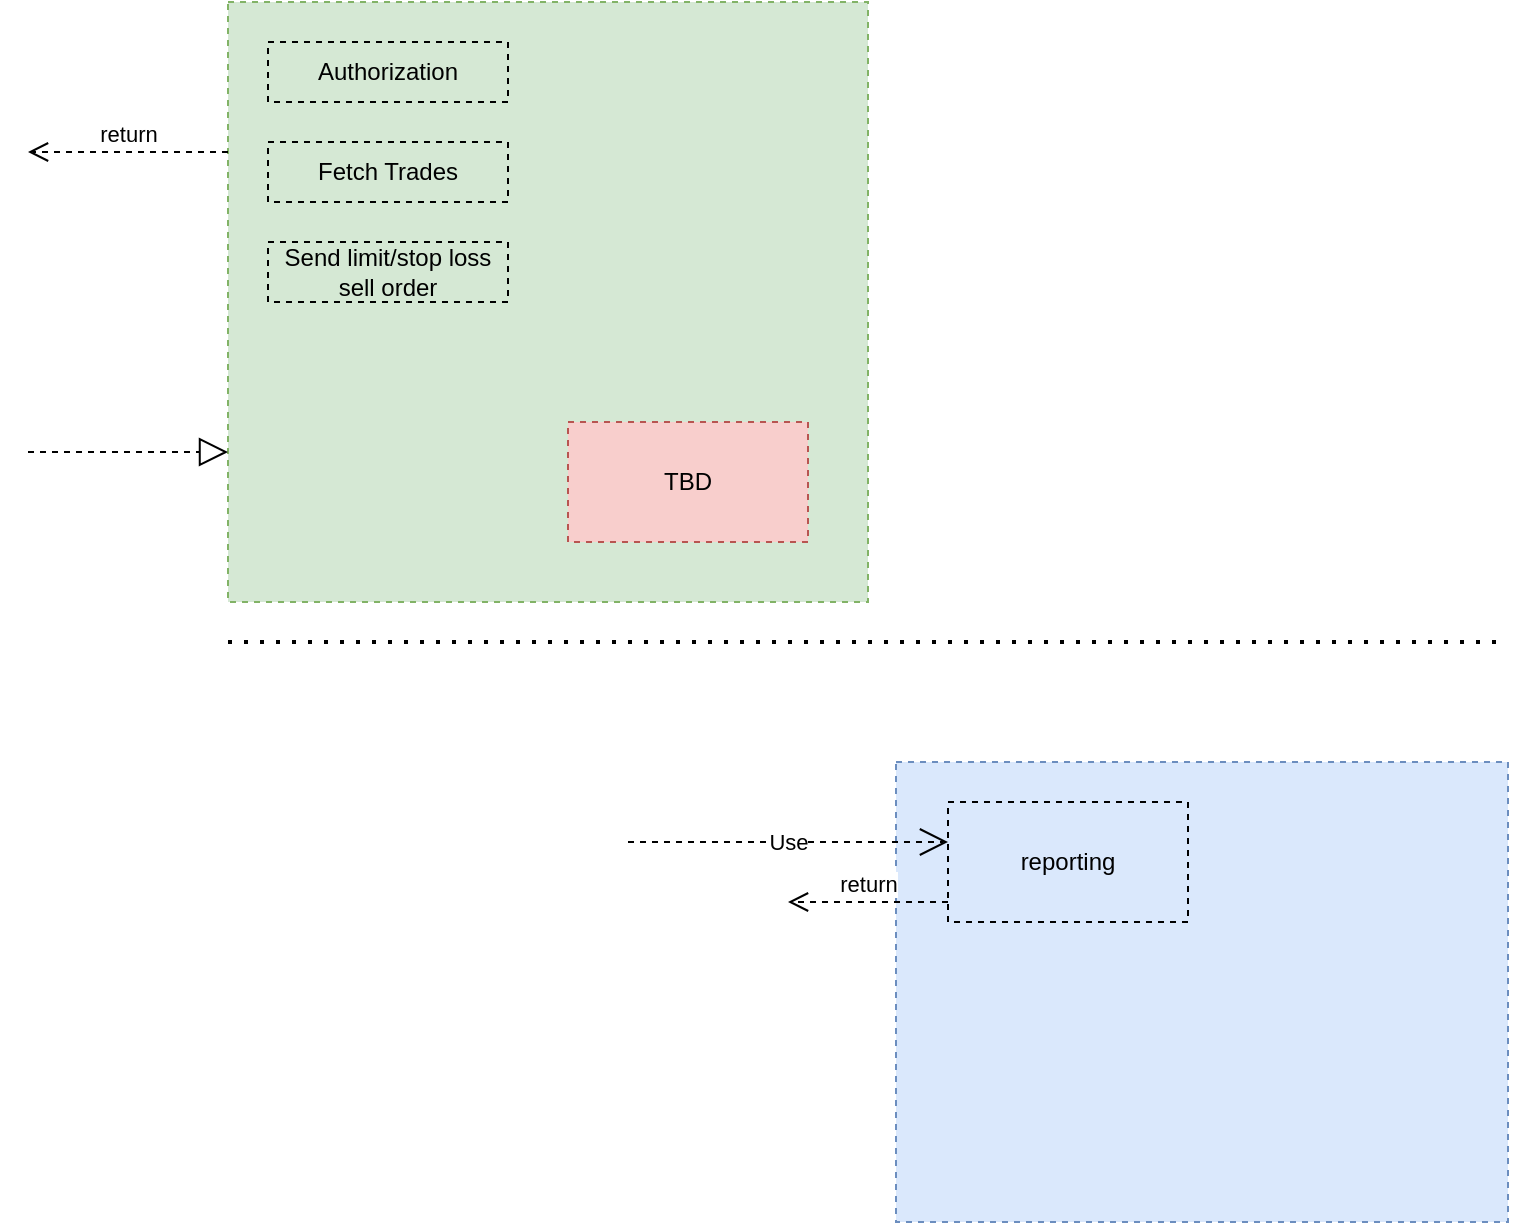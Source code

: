 <mxfile version="13.6.5" type="github">
  <diagram id="-2cew75BLRgV-3fIqFXV" name="Page-1">
    <mxGraphModel dx="2013" dy="764" grid="1" gridSize="10" guides="1" tooltips="1" connect="1" arrows="1" fold="1" page="1" pageScale="1" pageWidth="827" pageHeight="1169" math="0" shadow="0">
      <root>
        <mxCell id="0" />
        <mxCell id="1" parent="0" />
        <mxCell id="dxrtK1tRXE7fo_u7qs69-1" value="" style="endArrow=none;dashed=1;html=1;dashPattern=1 3;strokeWidth=2;" edge="1" parent="1">
          <mxGeometry width="50" height="50" relative="1" as="geometry">
            <mxPoint x="80" y="360" as="sourcePoint" />
            <mxPoint x="720" y="360" as="targetPoint" />
          </mxGeometry>
        </mxCell>
        <mxCell id="dxrtK1tRXE7fo_u7qs69-2" value="" style="rounded=0;whiteSpace=wrap;html=1;fillColor=#d5e8d4;dashed=1;strokeColor=#82b366;" vertex="1" parent="1">
          <mxGeometry x="80" y="40" width="320" height="300" as="geometry" />
        </mxCell>
        <mxCell id="dxrtK1tRXE7fo_u7qs69-3" value="Authorization" style="rounded=0;whiteSpace=wrap;html=1;dashed=1;fillColor=none;" vertex="1" parent="1">
          <mxGeometry x="100" y="60" width="120" height="30" as="geometry" />
        </mxCell>
        <mxCell id="dxrtK1tRXE7fo_u7qs69-4" value="Fetch Trades" style="rounded=0;whiteSpace=wrap;html=1;dashed=1;fillColor=none;" vertex="1" parent="1">
          <mxGeometry x="100" y="110" width="120" height="30" as="geometry" />
        </mxCell>
        <mxCell id="dxrtK1tRXE7fo_u7qs69-6" value="Send limit/stop loss sell order" style="rounded=0;whiteSpace=wrap;html=1;dashed=1;fillColor=none;" vertex="1" parent="1">
          <mxGeometry x="100" y="160" width="120" height="30" as="geometry" />
        </mxCell>
        <mxCell id="dxrtK1tRXE7fo_u7qs69-7" value="return" style="html=1;verticalAlign=bottom;endArrow=open;dashed=1;endSize=8;exitX=0;exitY=0.25;exitDx=0;exitDy=0;" edge="1" parent="1" source="dxrtK1tRXE7fo_u7qs69-2">
          <mxGeometry relative="1" as="geometry">
            <mxPoint x="60" y="124.5" as="sourcePoint" />
            <mxPoint x="-20" y="115" as="targetPoint" />
          </mxGeometry>
        </mxCell>
        <mxCell id="dxrtK1tRXE7fo_u7qs69-8" value="" style="endArrow=block;dashed=1;endFill=0;endSize=12;html=1;entryX=0;entryY=0.75;entryDx=0;entryDy=0;" edge="1" parent="1" target="dxrtK1tRXE7fo_u7qs69-2">
          <mxGeometry width="160" relative="1" as="geometry">
            <mxPoint x="-20" y="265" as="sourcePoint" />
            <mxPoint x="50" y="280" as="targetPoint" />
          </mxGeometry>
        </mxCell>
        <mxCell id="dxrtK1tRXE7fo_u7qs69-9" value="TBD" style="rounded=0;whiteSpace=wrap;html=1;dashed=1;fillColor=#f8cecc;strokeColor=#b85450;" vertex="1" parent="1">
          <mxGeometry x="250" y="250" width="120" height="60" as="geometry" />
        </mxCell>
        <mxCell id="dxrtK1tRXE7fo_u7qs69-10" value="" style="rounded=0;whiteSpace=wrap;html=1;dashed=1;fillColor=#dae8fc;strokeColor=#6c8ebf;" vertex="1" parent="1">
          <mxGeometry x="414" y="420" width="306" height="230" as="geometry" />
        </mxCell>
        <mxCell id="dxrtK1tRXE7fo_u7qs69-11" value="reporting" style="rounded=0;whiteSpace=wrap;html=1;dashed=1;fillColor=none;" vertex="1" parent="1">
          <mxGeometry x="440" y="440" width="120" height="60" as="geometry" />
        </mxCell>
        <mxCell id="dxrtK1tRXE7fo_u7qs69-12" value="Use" style="endArrow=open;endSize=12;dashed=1;html=1;" edge="1" parent="1">
          <mxGeometry width="160" relative="1" as="geometry">
            <mxPoint x="280" y="460" as="sourcePoint" />
            <mxPoint x="440" y="460" as="targetPoint" />
          </mxGeometry>
        </mxCell>
        <mxCell id="dxrtK1tRXE7fo_u7qs69-13" value="return" style="html=1;verticalAlign=bottom;endArrow=open;dashed=1;endSize=8;" edge="1" parent="1">
          <mxGeometry relative="1" as="geometry">
            <mxPoint x="440" y="490" as="sourcePoint" />
            <mxPoint x="360" y="490" as="targetPoint" />
          </mxGeometry>
        </mxCell>
      </root>
    </mxGraphModel>
  </diagram>
</mxfile>
